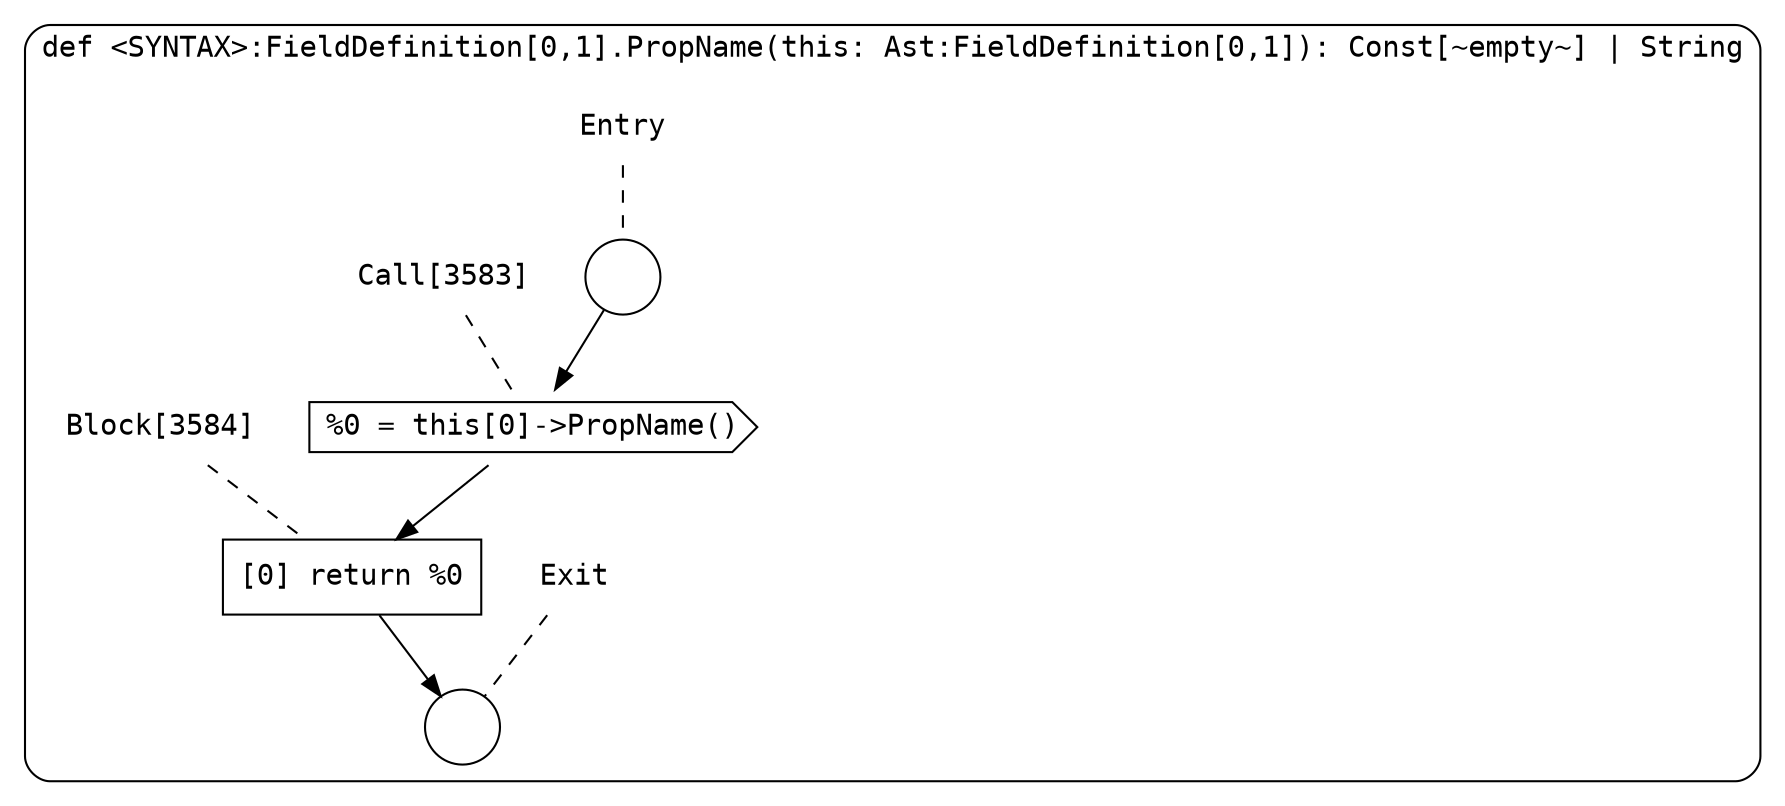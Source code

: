 digraph {
  graph [fontname = "Consolas"]
  node [fontname = "Consolas"]
  edge [fontname = "Consolas"]
  subgraph cluster972 {
    label = "def <SYNTAX>:FieldDefinition[0,1].PropName(this: Ast:FieldDefinition[0,1]): Const[~empty~] | String"
    style = rounded
    cluster972_entry_name [shape=none, label=<<font color="black">Entry</font>>]
    cluster972_entry_name -> cluster972_entry [arrowhead=none, color="black", style=dashed]
    cluster972_entry [shape=circle label=" " color="black" fillcolor="white" style=filled]
    cluster972_entry -> node3583 [color="black"]
    cluster972_exit_name [shape=none, label=<<font color="black">Exit</font>>]
    cluster972_exit_name -> cluster972_exit [arrowhead=none, color="black", style=dashed]
    cluster972_exit [shape=circle label=" " color="black" fillcolor="white" style=filled]
    node3583_name [shape=none, label=<<font color="black">Call[3583]</font>>]
    node3583_name -> node3583 [arrowhead=none, color="black", style=dashed]
    node3583 [shape=cds, label=<<font color="black">%0 = this[0]-&gt;PropName()</font>> color="black" fillcolor="white", style=filled]
    node3583 -> node3584 [color="black"]
    node3584_name [shape=none, label=<<font color="black">Block[3584]</font>>]
    node3584_name -> node3584 [arrowhead=none, color="black", style=dashed]
    node3584 [shape=box, label=<<font color="black">[0] return %0<BR ALIGN="LEFT"/></font>> color="black" fillcolor="white", style=filled]
    node3584 -> cluster972_exit [color="black"]
  }
}